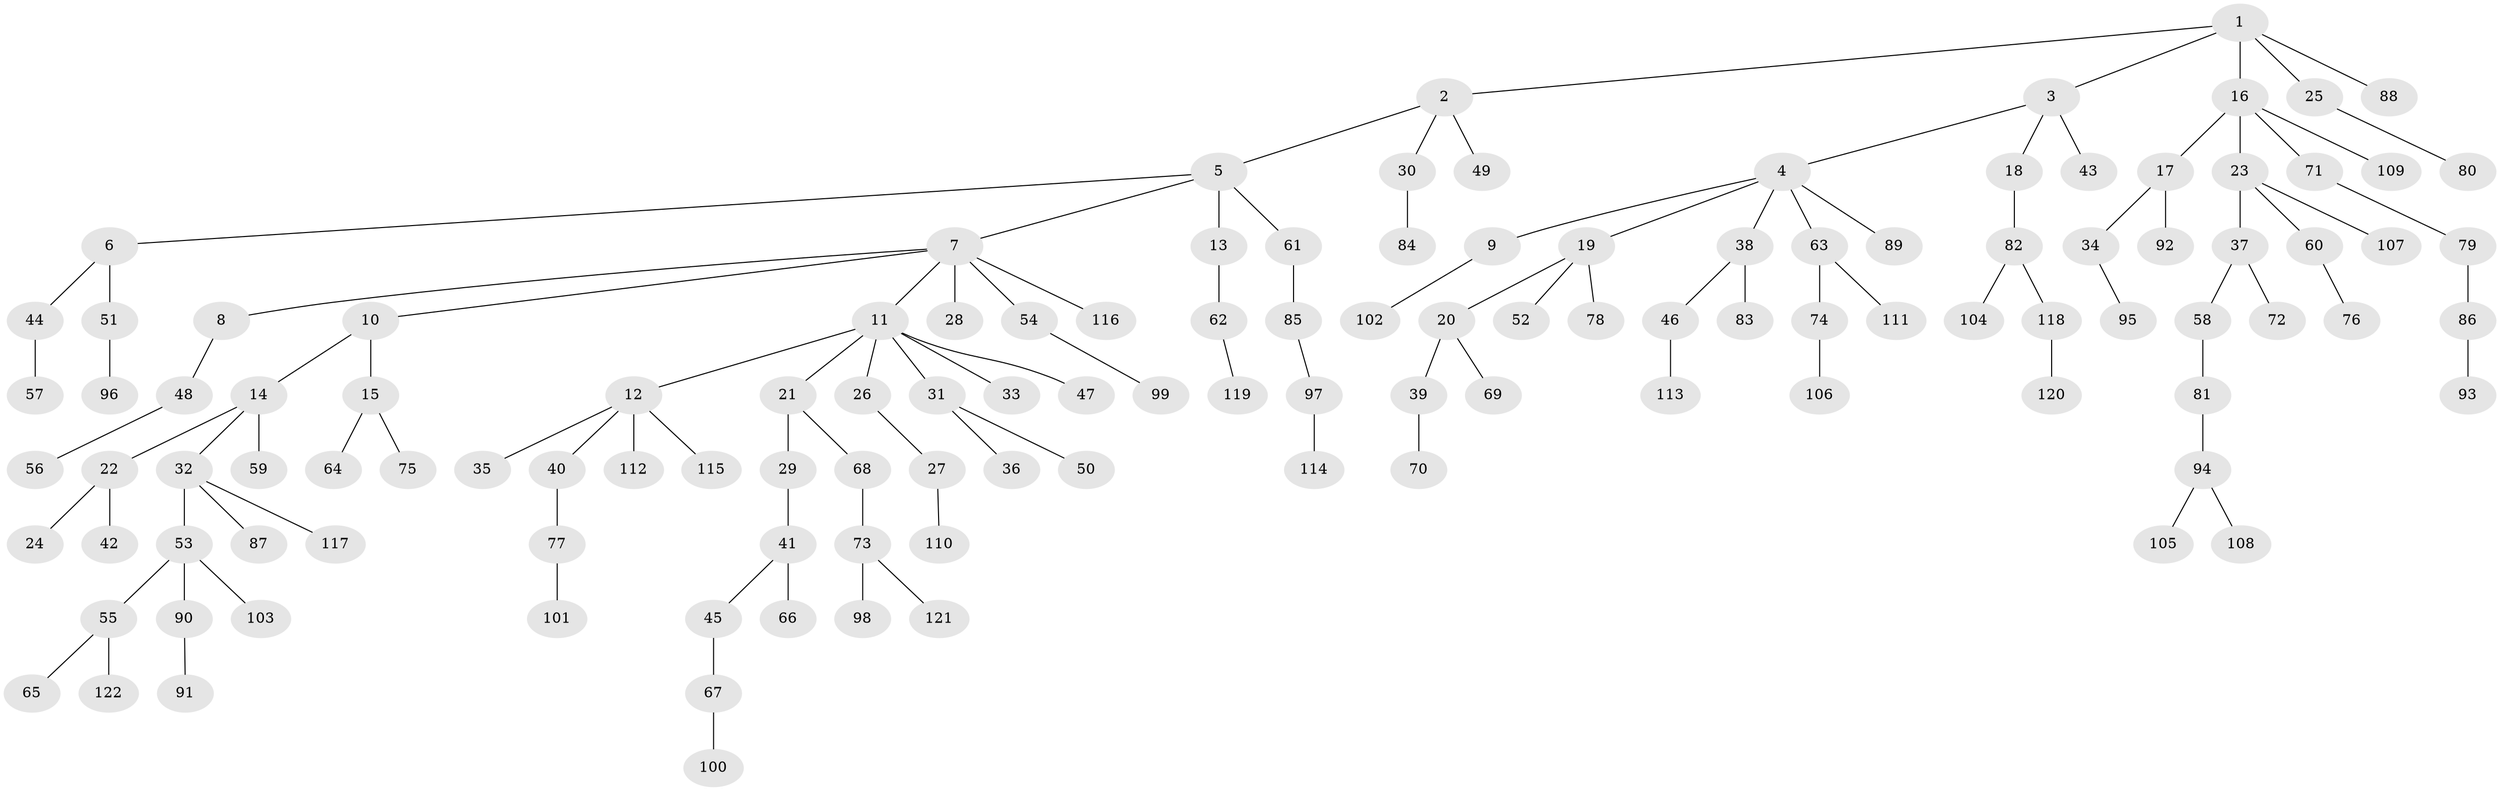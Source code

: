 // Generated by graph-tools (version 1.1) at 2025/15/03/09/25 04:15:37]
// undirected, 122 vertices, 121 edges
graph export_dot {
graph [start="1"]
  node [color=gray90,style=filled];
  1;
  2;
  3;
  4;
  5;
  6;
  7;
  8;
  9;
  10;
  11;
  12;
  13;
  14;
  15;
  16;
  17;
  18;
  19;
  20;
  21;
  22;
  23;
  24;
  25;
  26;
  27;
  28;
  29;
  30;
  31;
  32;
  33;
  34;
  35;
  36;
  37;
  38;
  39;
  40;
  41;
  42;
  43;
  44;
  45;
  46;
  47;
  48;
  49;
  50;
  51;
  52;
  53;
  54;
  55;
  56;
  57;
  58;
  59;
  60;
  61;
  62;
  63;
  64;
  65;
  66;
  67;
  68;
  69;
  70;
  71;
  72;
  73;
  74;
  75;
  76;
  77;
  78;
  79;
  80;
  81;
  82;
  83;
  84;
  85;
  86;
  87;
  88;
  89;
  90;
  91;
  92;
  93;
  94;
  95;
  96;
  97;
  98;
  99;
  100;
  101;
  102;
  103;
  104;
  105;
  106;
  107;
  108;
  109;
  110;
  111;
  112;
  113;
  114;
  115;
  116;
  117;
  118;
  119;
  120;
  121;
  122;
  1 -- 2;
  1 -- 3;
  1 -- 16;
  1 -- 25;
  1 -- 88;
  2 -- 5;
  2 -- 30;
  2 -- 49;
  3 -- 4;
  3 -- 18;
  3 -- 43;
  4 -- 9;
  4 -- 19;
  4 -- 38;
  4 -- 63;
  4 -- 89;
  5 -- 6;
  5 -- 7;
  5 -- 13;
  5 -- 61;
  6 -- 44;
  6 -- 51;
  7 -- 8;
  7 -- 10;
  7 -- 11;
  7 -- 28;
  7 -- 54;
  7 -- 116;
  8 -- 48;
  9 -- 102;
  10 -- 14;
  10 -- 15;
  11 -- 12;
  11 -- 21;
  11 -- 26;
  11 -- 31;
  11 -- 33;
  11 -- 47;
  12 -- 35;
  12 -- 40;
  12 -- 112;
  12 -- 115;
  13 -- 62;
  14 -- 22;
  14 -- 32;
  14 -- 59;
  15 -- 64;
  15 -- 75;
  16 -- 17;
  16 -- 23;
  16 -- 71;
  16 -- 109;
  17 -- 34;
  17 -- 92;
  18 -- 82;
  19 -- 20;
  19 -- 52;
  19 -- 78;
  20 -- 39;
  20 -- 69;
  21 -- 29;
  21 -- 68;
  22 -- 24;
  22 -- 42;
  23 -- 37;
  23 -- 60;
  23 -- 107;
  25 -- 80;
  26 -- 27;
  27 -- 110;
  29 -- 41;
  30 -- 84;
  31 -- 36;
  31 -- 50;
  32 -- 53;
  32 -- 87;
  32 -- 117;
  34 -- 95;
  37 -- 58;
  37 -- 72;
  38 -- 46;
  38 -- 83;
  39 -- 70;
  40 -- 77;
  41 -- 45;
  41 -- 66;
  44 -- 57;
  45 -- 67;
  46 -- 113;
  48 -- 56;
  51 -- 96;
  53 -- 55;
  53 -- 90;
  53 -- 103;
  54 -- 99;
  55 -- 65;
  55 -- 122;
  58 -- 81;
  60 -- 76;
  61 -- 85;
  62 -- 119;
  63 -- 74;
  63 -- 111;
  67 -- 100;
  68 -- 73;
  71 -- 79;
  73 -- 98;
  73 -- 121;
  74 -- 106;
  77 -- 101;
  79 -- 86;
  81 -- 94;
  82 -- 104;
  82 -- 118;
  85 -- 97;
  86 -- 93;
  90 -- 91;
  94 -- 105;
  94 -- 108;
  97 -- 114;
  118 -- 120;
}
